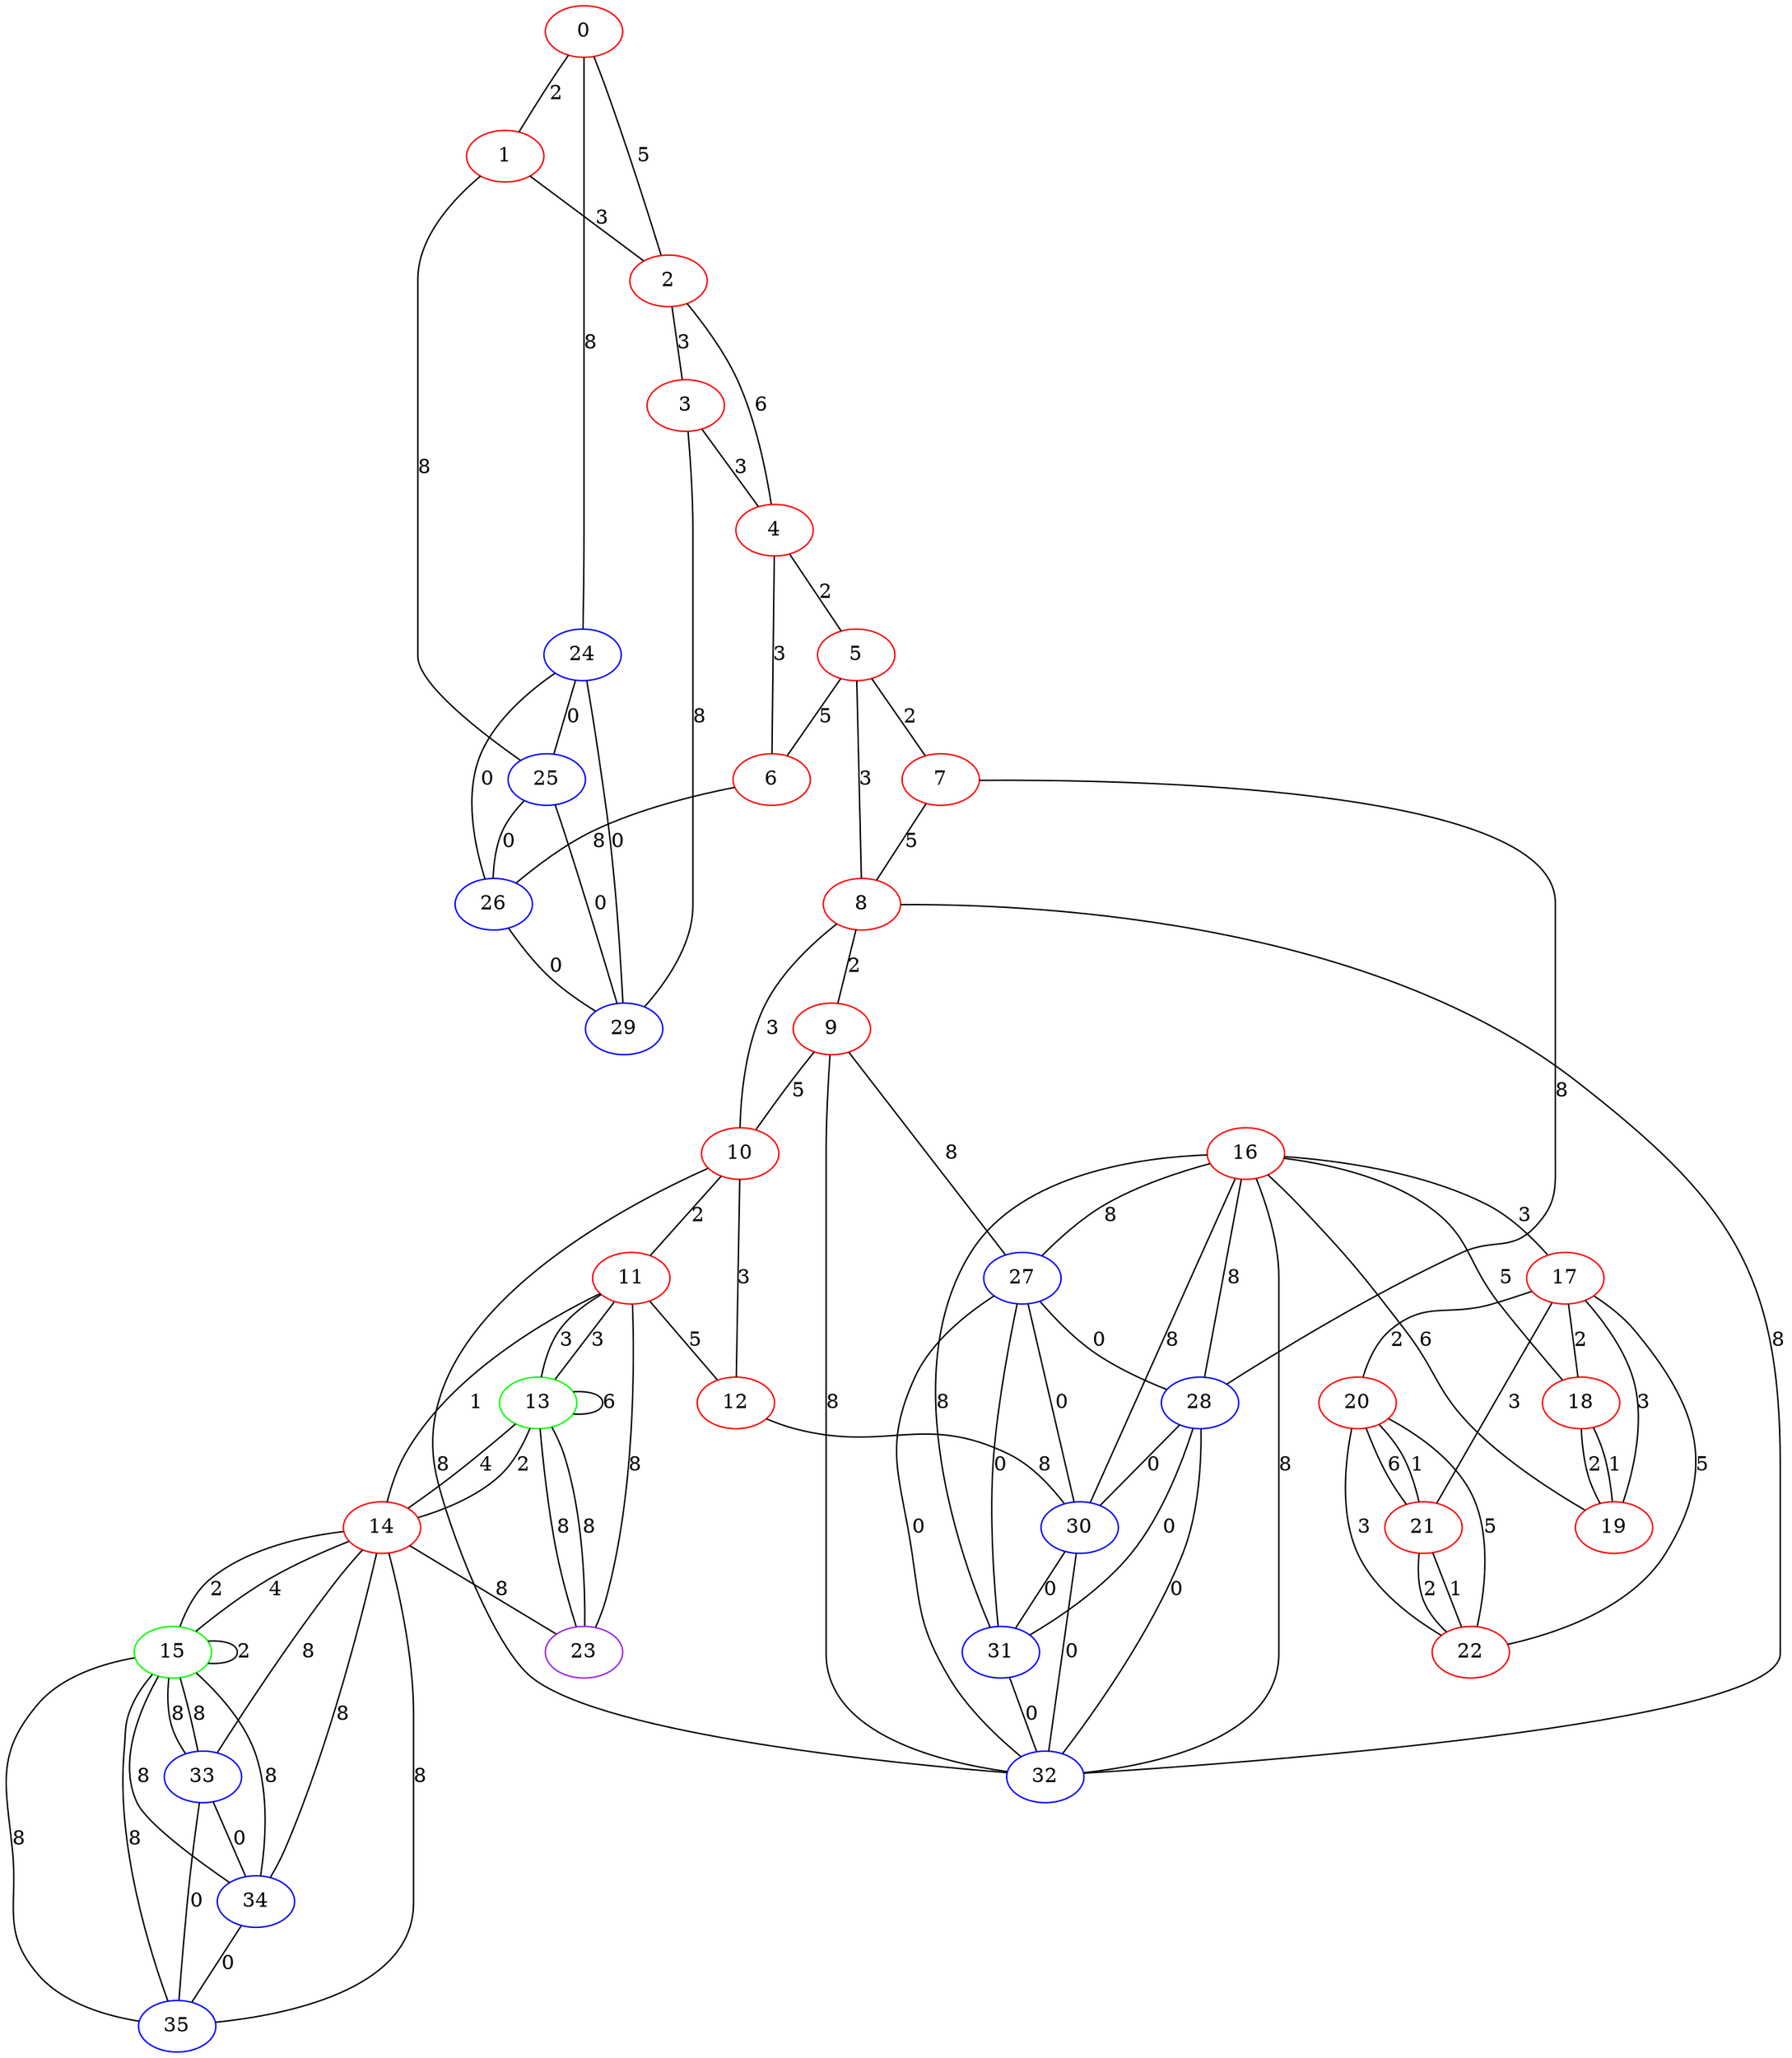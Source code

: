 graph "" {
0 [color=red, weight=1];
1 [color=red, weight=1];
2 [color=red, weight=1];
3 [color=red, weight=1];
4 [color=red, weight=1];
5 [color=red, weight=1];
6 [color=red, weight=1];
7 [color=red, weight=1];
8 [color=red, weight=1];
9 [color=red, weight=1];
10 [color=red, weight=1];
11 [color=red, weight=1];
12 [color=red, weight=1];
13 [color=green, weight=2];
14 [color=red, weight=1];
15 [color=green, weight=2];
16 [color=red, weight=1];
17 [color=red, weight=1];
18 [color=red, weight=1];
19 [color=red, weight=1];
20 [color=red, weight=1];
21 [color=red, weight=1];
22 [color=red, weight=1];
23 [color=purple, weight=4];
24 [color=blue, weight=3];
25 [color=blue, weight=3];
26 [color=blue, weight=3];
27 [color=blue, weight=3];
28 [color=blue, weight=3];
29 [color=blue, weight=3];
30 [color=blue, weight=3];
31 [color=blue, weight=3];
32 [color=blue, weight=3];
33 [color=blue, weight=3];
34 [color=blue, weight=3];
35 [color=blue, weight=3];
0 -- 24  [key=0, label=8];
0 -- 1  [key=0, label=2];
0 -- 2  [key=0, label=5];
1 -- 25  [key=0, label=8];
1 -- 2  [key=0, label=3];
2 -- 3  [key=0, label=3];
2 -- 4  [key=0, label=6];
3 -- 4  [key=0, label=3];
3 -- 29  [key=0, label=8];
4 -- 5  [key=0, label=2];
4 -- 6  [key=0, label=3];
5 -- 8  [key=0, label=3];
5 -- 6  [key=0, label=5];
5 -- 7  [key=0, label=2];
6 -- 26  [key=0, label=8];
7 -- 8  [key=0, label=5];
7 -- 28  [key=0, label=8];
8 -- 32  [key=0, label=8];
8 -- 9  [key=0, label=2];
8 -- 10  [key=0, label=3];
9 -- 32  [key=0, label=8];
9 -- 10  [key=0, label=5];
9 -- 27  [key=0, label=8];
10 -- 11  [key=0, label=2];
10 -- 12  [key=0, label=3];
10 -- 32  [key=0, label=8];
11 -- 12  [key=0, label=5];
11 -- 13  [key=0, label=3];
11 -- 13  [key=1, label=3];
11 -- 14  [key=0, label=1];
11 -- 23  [key=0, label=8];
12 -- 30  [key=0, label=8];
13 -- 13  [key=0, label=6];
13 -- 14  [key=0, label=4];
13 -- 14  [key=1, label=2];
13 -- 23  [key=0, label=8];
13 -- 23  [key=1, label=8];
14 -- 33  [key=0, label=8];
14 -- 34  [key=0, label=8];
14 -- 35  [key=0, label=8];
14 -- 15  [key=0, label=2];
14 -- 15  [key=1, label=4];
14 -- 23  [key=0, label=8];
15 -- 33  [key=0, label=8];
15 -- 33  [key=1, label=8];
15 -- 34  [key=0, label=8];
15 -- 34  [key=1, label=8];
15 -- 35  [key=0, label=8];
15 -- 35  [key=1, label=8];
15 -- 15  [key=0, label=2];
16 -- 32  [key=0, label=8];
16 -- 17  [key=0, label=3];
16 -- 18  [key=0, label=5];
16 -- 19  [key=0, label=6];
16 -- 27  [key=0, label=8];
16 -- 28  [key=0, label=8];
16 -- 30  [key=0, label=8];
16 -- 31  [key=0, label=8];
17 -- 18  [key=0, label=2];
17 -- 19  [key=0, label=3];
17 -- 20  [key=0, label=2];
17 -- 21  [key=0, label=3];
17 -- 22  [key=0, label=5];
18 -- 19  [key=0, label=1];
18 -- 19  [key=1, label=2];
20 -- 21  [key=0, label=6];
20 -- 21  [key=1, label=1];
20 -- 22  [key=0, label=5];
20 -- 22  [key=1, label=3];
21 -- 22  [key=0, label=1];
21 -- 22  [key=1, label=2];
24 -- 25  [key=0, label=0];
24 -- 26  [key=0, label=0];
24 -- 29  [key=0, label=0];
25 -- 26  [key=0, label=0];
25 -- 29  [key=0, label=0];
26 -- 29  [key=0, label=0];
27 -- 32  [key=0, label=0];
27 -- 28  [key=0, label=0];
27 -- 30  [key=0, label=0];
27 -- 31  [key=0, label=0];
28 -- 32  [key=0, label=0];
28 -- 30  [key=0, label=0];
28 -- 31  [key=0, label=0];
30 -- 32  [key=0, label=0];
30 -- 31  [key=0, label=0];
31 -- 32  [key=0, label=0];
33 -- 34  [key=0, label=0];
33 -- 35  [key=0, label=0];
34 -- 35  [key=0, label=0];
}
